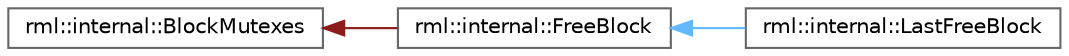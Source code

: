 digraph "类继承关系图"
{
 // LATEX_PDF_SIZE
  bgcolor="transparent";
  edge [fontname=Helvetica,fontsize=10,labelfontname=Helvetica,labelfontsize=10];
  node [fontname=Helvetica,fontsize=10,shape=box,height=0.2,width=0.4];
  rankdir="LR";
  Node0 [id="Node000000",label="rml::internal::BlockMutexes",height=0.2,width=0.4,color="grey40", fillcolor="white", style="filled",URL="$classrml_1_1internal_1_1_block_mutexes.html",tooltip=" "];
  Node0 -> Node1 [id="edge5885_Node000000_Node000001",dir="back",color="firebrick4",style="solid",tooltip=" "];
  Node1 [id="Node000001",label="rml::internal::FreeBlock",height=0.2,width=0.4,color="grey40", fillcolor="white", style="filled",URL="$classrml_1_1internal_1_1_free_block.html",tooltip=" "];
  Node1 -> Node2 [id="edge5886_Node000001_Node000002",dir="back",color="steelblue1",style="solid",tooltip=" "];
  Node2 [id="Node000002",label="rml::internal::LastFreeBlock",height=0.2,width=0.4,color="grey40", fillcolor="white", style="filled",URL="$structrml_1_1internal_1_1_last_free_block.html",tooltip=" "];
}
